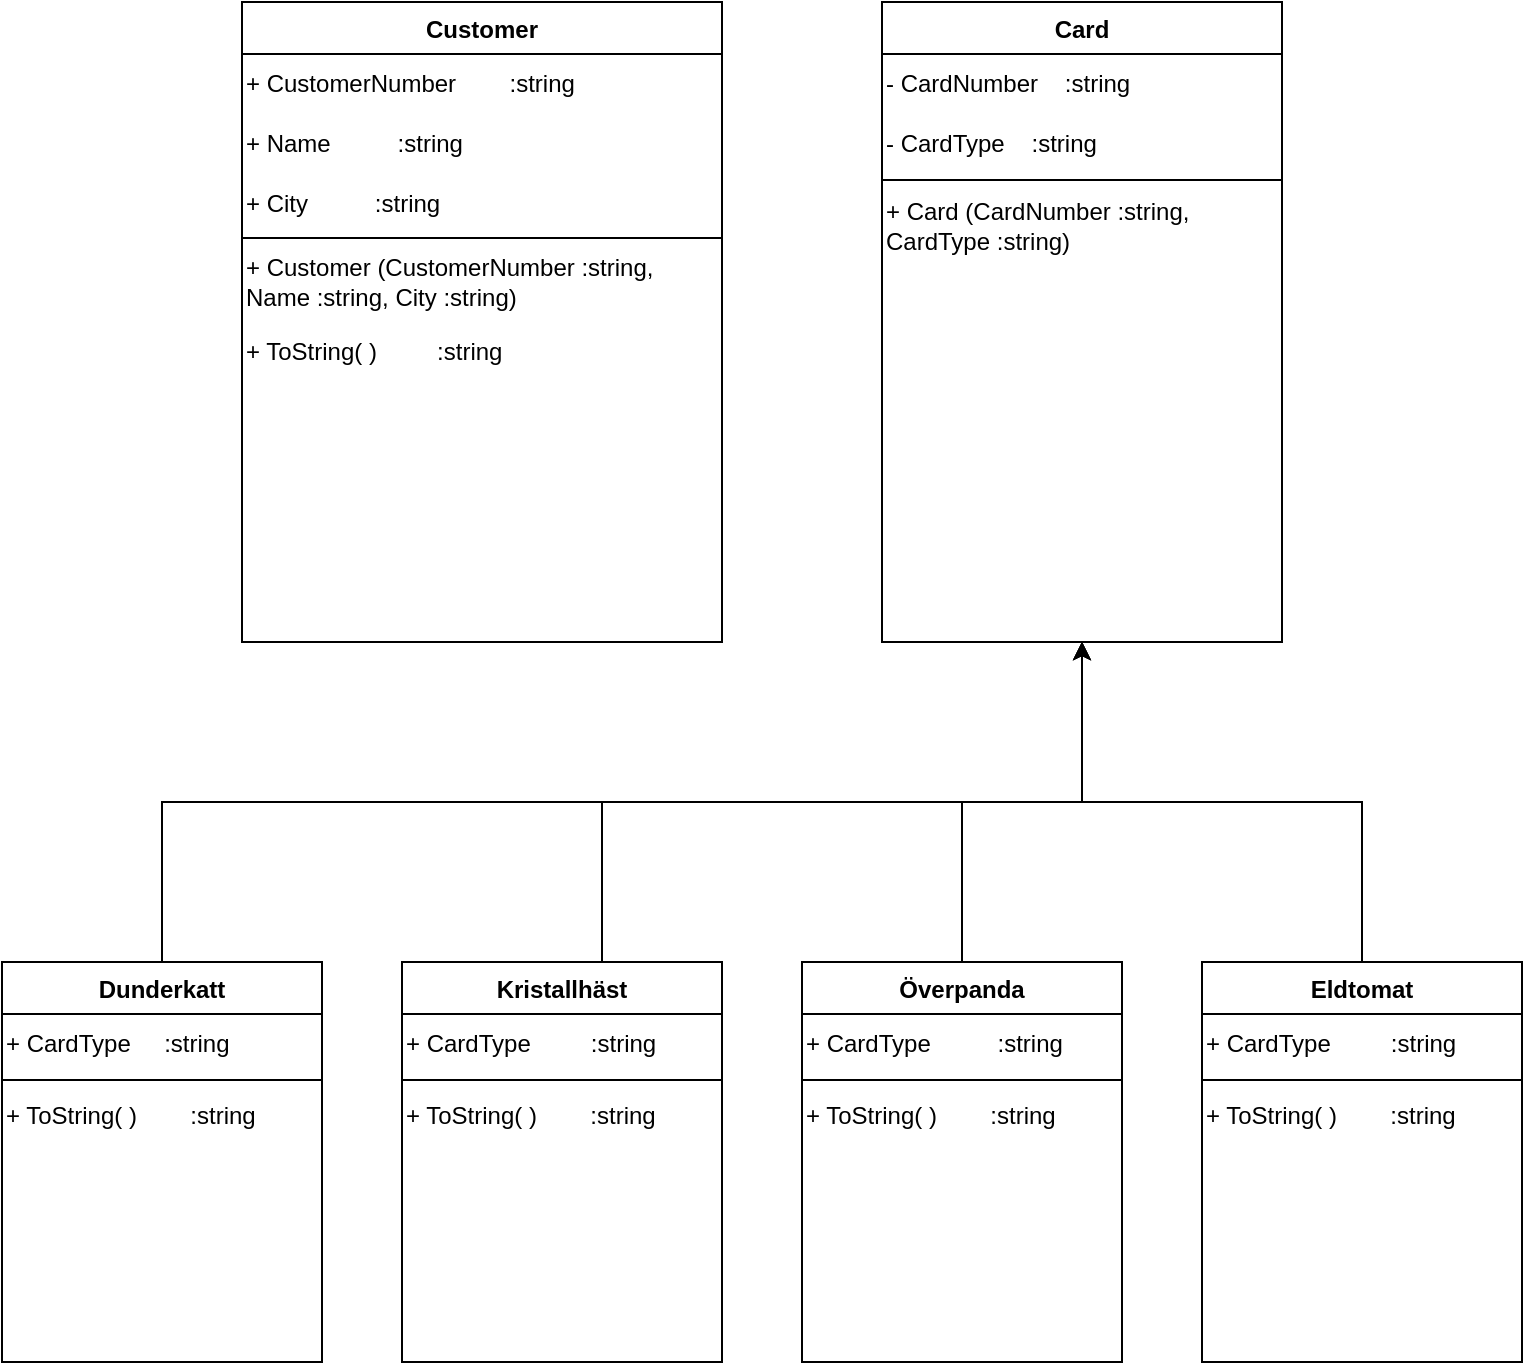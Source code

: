 <mxfile version="20.8.5" type="github">
  <diagram id="C5RBs43oDa-KdzZeNtuy" name="Page-1">
    <mxGraphModel dx="2074" dy="1148" grid="1" gridSize="10" guides="1" tooltips="1" connect="1" arrows="1" fold="1" page="1" pageScale="1" pageWidth="827" pageHeight="1169" math="0" shadow="0">
      <root>
        <mxCell id="WIyWlLk6GJQsqaUBKTNV-0" />
        <mxCell id="WIyWlLk6GJQsqaUBKTNV-1" parent="WIyWlLk6GJQsqaUBKTNV-0" />
        <mxCell id="zkfFHV4jXpPFQw0GAbJ--0" value="Customer" style="swimlane;fontStyle=1;align=center;verticalAlign=top;childLayout=stackLayout;horizontal=1;startSize=26;horizontalStack=0;resizeParent=1;resizeLast=0;collapsible=1;marginBottom=0;rounded=0;shadow=0;strokeWidth=1;" parent="WIyWlLk6GJQsqaUBKTNV-1" vertex="1">
          <mxGeometry x="160" y="160" width="240" height="320" as="geometry">
            <mxRectangle x="230" y="140" width="160" height="26" as="alternateBounds" />
          </mxGeometry>
        </mxCell>
        <mxCell id="e73yHU7i_NBP-lOzD5s7-2" value="+ CustomerNumber&amp;nbsp;&lt;span style=&quot;white-space: pre;&quot;&gt;	&lt;span style=&quot;white-space: pre;&quot;&gt;	&lt;span style=&quot;white-space: pre;&quot;&gt;	&lt;/span&gt; &lt;/span&gt; &lt;/span&gt;&amp;nbsp; :string" style="text;html=1;align=left;verticalAlign=middle;resizable=0;points=[];autosize=1;strokeColor=none;fillColor=none;" vertex="1" parent="zkfFHV4jXpPFQw0GAbJ--0">
          <mxGeometry y="26" width="240" height="30" as="geometry" />
        </mxCell>
        <mxCell id="e73yHU7i_NBP-lOzD5s7-3" value="+ Name&lt;span style=&quot;white-space: pre;&quot;&gt;	&lt;/span&gt;&lt;span style=&quot;white-space: pre;&quot;&gt;	&lt;/span&gt;&lt;span style=&quot;white-space: pre;&quot;&gt;	&lt;span style=&quot;white-space: pre;&quot;&gt;	&lt;/span&gt;&lt;span style=&quot;white-space: pre;&quot;&gt;	&lt;span style=&quot;white-space: pre;&quot;&gt;	&lt;/span&gt; &lt;/span&gt; &lt;/span&gt;&amp;nbsp; :string" style="text;html=1;align=left;verticalAlign=middle;resizable=0;points=[];autosize=1;strokeColor=none;fillColor=none;" vertex="1" parent="zkfFHV4jXpPFQw0GAbJ--0">
          <mxGeometry y="56" width="240" height="30" as="geometry" />
        </mxCell>
        <mxCell id="e73yHU7i_NBP-lOzD5s7-4" value="+ City&lt;span style=&quot;white-space: pre;&quot;&gt;	&lt;/span&gt;&lt;span style=&quot;white-space: pre;&quot;&gt;	&lt;/span&gt;&lt;span style=&quot;white-space: pre;&quot;&gt;	&lt;/span&gt;&lt;span style=&quot;white-space: pre;&quot;&gt;	&lt;/span&gt;&lt;span style=&quot;white-space: pre;&quot;&gt;	&lt;span style=&quot;white-space: pre;&quot;&gt;	&lt;/span&gt; &lt;/span&gt;&amp;nbsp; &amp;nbsp;:string" style="text;html=1;align=left;verticalAlign=middle;resizable=0;points=[];autosize=1;strokeColor=none;fillColor=none;" vertex="1" parent="zkfFHV4jXpPFQw0GAbJ--0">
          <mxGeometry y="86" width="240" height="30" as="geometry" />
        </mxCell>
        <mxCell id="zkfFHV4jXpPFQw0GAbJ--4" value="" style="line;html=1;strokeWidth=1;align=left;verticalAlign=middle;spacingTop=-1;spacingLeft=3;spacingRight=3;rotatable=0;labelPosition=right;points=[];portConstraint=eastwest;" parent="zkfFHV4jXpPFQw0GAbJ--0" vertex="1">
          <mxGeometry y="116" width="240" height="4" as="geometry" />
        </mxCell>
        <mxCell id="e73yHU7i_NBP-lOzD5s7-5" value="+ Customer (CustomerNumber :string, &lt;br&gt;Name :string, City :string)" style="text;html=1;align=left;verticalAlign=middle;resizable=0;points=[];autosize=1;strokeColor=none;fillColor=none;" vertex="1" parent="zkfFHV4jXpPFQw0GAbJ--0">
          <mxGeometry y="120" width="240" height="40" as="geometry" />
        </mxCell>
        <mxCell id="e73yHU7i_NBP-lOzD5s7-6" value="+ ToString( )&lt;span style=&quot;white-space: pre;&quot;&gt;	&lt;/span&gt;&lt;span style=&quot;white-space: pre;&quot;&gt;	&lt;/span&gt;&lt;span style=&quot;white-space: pre;&quot;&gt;	&lt;/span&gt;&lt;span style=&quot;white-space: pre;&quot;&gt;	&lt;span style=&quot;white-space: pre;&quot;&gt;	&lt;/span&gt; &lt;/span&gt;&amp;nbsp; &amp;nbsp;:string" style="text;html=1;align=left;verticalAlign=middle;resizable=0;points=[];autosize=1;strokeColor=none;fillColor=none;" vertex="1" parent="zkfFHV4jXpPFQw0GAbJ--0">
          <mxGeometry y="160" width="240" height="30" as="geometry" />
        </mxCell>
        <mxCell id="zkfFHV4jXpPFQw0GAbJ--17" value="Card" style="swimlane;fontStyle=1;align=center;verticalAlign=top;childLayout=stackLayout;horizontal=1;startSize=26;horizontalStack=0;resizeParent=1;resizeLast=0;collapsible=1;marginBottom=0;rounded=0;shadow=0;strokeWidth=1;" parent="WIyWlLk6GJQsqaUBKTNV-1" vertex="1">
          <mxGeometry x="480" y="160" width="200" height="320" as="geometry">
            <mxRectangle x="550" y="140" width="160" height="26" as="alternateBounds" />
          </mxGeometry>
        </mxCell>
        <mxCell id="e73yHU7i_NBP-lOzD5s7-7" value="- CardNumber&lt;span style=&quot;white-space: pre;&quot;&gt;	&lt;/span&gt;&lt;span style=&quot;white-space: pre;&quot;&gt;	&lt;/span&gt;&lt;span style=&quot;white-space: pre;&quot;&gt;	&lt;/span&gt;&lt;span style=&quot;white-space: pre;&quot;&gt;	&lt;/span&gt;:string" style="text;html=1;align=left;verticalAlign=middle;resizable=0;points=[];autosize=1;strokeColor=none;fillColor=none;" vertex="1" parent="zkfFHV4jXpPFQw0GAbJ--17">
          <mxGeometry y="26" width="200" height="30" as="geometry" />
        </mxCell>
        <mxCell id="e73yHU7i_NBP-lOzD5s7-8" value="- CardType&lt;span style=&quot;white-space: pre;&quot;&gt;	&lt;/span&gt;&lt;span style=&quot;white-space: pre;&quot;&gt;	&lt;/span&gt;&lt;span style=&quot;white-space: pre;&quot;&gt;	&lt;/span&gt;&lt;span style=&quot;white-space: pre;&quot;&gt;	&lt;/span&gt;:string" style="text;html=1;align=left;verticalAlign=middle;resizable=0;points=[];autosize=1;strokeColor=none;fillColor=none;" vertex="1" parent="zkfFHV4jXpPFQw0GAbJ--17">
          <mxGeometry y="56" width="200" height="30" as="geometry" />
        </mxCell>
        <mxCell id="zkfFHV4jXpPFQw0GAbJ--23" value="" style="line;html=1;strokeWidth=1;align=left;verticalAlign=middle;spacingTop=-1;spacingLeft=3;spacingRight=3;rotatable=0;labelPosition=right;points=[];portConstraint=eastwest;" parent="zkfFHV4jXpPFQw0GAbJ--17" vertex="1">
          <mxGeometry y="86" width="200" height="6" as="geometry" />
        </mxCell>
        <mxCell id="e73yHU7i_NBP-lOzD5s7-9" value="+ Card (CardNumber :string, &lt;br&gt;CardType :string)&amp;nbsp;" style="text;html=1;align=left;verticalAlign=middle;resizable=0;points=[];autosize=1;strokeColor=none;fillColor=none;" vertex="1" parent="zkfFHV4jXpPFQw0GAbJ--17">
          <mxGeometry y="92" width="200" height="40" as="geometry" />
        </mxCell>
        <mxCell id="e73yHU7i_NBP-lOzD5s7-43" style="edgeStyle=orthogonalEdgeStyle;rounded=0;orthogonalLoop=1;jettySize=auto;html=1;entryX=0.5;entryY=1;entryDx=0;entryDy=0;" edge="1" parent="WIyWlLk6GJQsqaUBKTNV-1" source="e73yHU7i_NBP-lOzD5s7-11" target="zkfFHV4jXpPFQw0GAbJ--17">
          <mxGeometry relative="1" as="geometry" />
        </mxCell>
        <mxCell id="e73yHU7i_NBP-lOzD5s7-11" value="Eldtomat" style="swimlane;fontStyle=1;align=center;verticalAlign=top;childLayout=stackLayout;horizontal=1;startSize=26;horizontalStack=0;resizeParent=1;resizeLast=0;collapsible=1;marginBottom=0;rounded=0;shadow=0;strokeWidth=1;" vertex="1" parent="WIyWlLk6GJQsqaUBKTNV-1">
          <mxGeometry x="640" y="640" width="160" height="200" as="geometry">
            <mxRectangle x="550" y="140" width="160" height="26" as="alternateBounds" />
          </mxGeometry>
        </mxCell>
        <mxCell id="e73yHU7i_NBP-lOzD5s7-12" value="+ CardType	&lt;span style=&quot;border-color: var(--border-color);&quot;&gt;	&lt;/span&gt;&amp;nbsp; &amp;nbsp;&lt;span style=&quot;white-space: pre;&quot;&gt;	&lt;/span&gt;&lt;span style=&quot;white-space: pre;&quot;&gt;	&lt;/span&gt;&amp;nbsp; &amp;nbsp;:string" style="text;html=1;align=left;verticalAlign=middle;resizable=0;points=[];autosize=1;strokeColor=none;fillColor=none;" vertex="1" parent="e73yHU7i_NBP-lOzD5s7-11">
          <mxGeometry y="26" width="160" height="30" as="geometry" />
        </mxCell>
        <mxCell id="e73yHU7i_NBP-lOzD5s7-14" value="" style="line;html=1;strokeWidth=1;align=left;verticalAlign=middle;spacingTop=-1;spacingLeft=3;spacingRight=3;rotatable=0;labelPosition=right;points=[];portConstraint=eastwest;" vertex="1" parent="e73yHU7i_NBP-lOzD5s7-11">
          <mxGeometry y="56" width="160" height="6" as="geometry" />
        </mxCell>
        <mxCell id="e73yHU7i_NBP-lOzD5s7-15" value="+ ToString( )	&lt;span style=&quot;border-color: var(--border-color);&quot;&gt;	&lt;/span&gt;&lt;span style=&quot;border-color: var(--border-color);&quot;&gt;	&lt;/span&gt;&lt;span style=&quot;border-color: var(--border-color);&quot;&gt;	&lt;span style=&quot;border-color: var(--border-color);&quot;&gt;	&lt;/span&gt; &lt;/span&gt;&amp;nbsp; &amp;nbsp;&lt;span style=&quot;white-space: pre;&quot;&gt;	&lt;/span&gt;&amp;nbsp; &amp;nbsp;:string" style="text;html=1;align=left;verticalAlign=middle;resizable=0;points=[];autosize=1;strokeColor=none;fillColor=none;" vertex="1" parent="e73yHU7i_NBP-lOzD5s7-11">
          <mxGeometry y="62" width="160" height="30" as="geometry" />
        </mxCell>
        <mxCell id="e73yHU7i_NBP-lOzD5s7-44" style="edgeStyle=orthogonalEdgeStyle;rounded=0;orthogonalLoop=1;jettySize=auto;html=1;entryX=0.5;entryY=1;entryDx=0;entryDy=0;" edge="1" parent="WIyWlLk6GJQsqaUBKTNV-1" source="e73yHU7i_NBP-lOzD5s7-16" target="zkfFHV4jXpPFQw0GAbJ--17">
          <mxGeometry relative="1" as="geometry" />
        </mxCell>
        <mxCell id="e73yHU7i_NBP-lOzD5s7-16" value="Överpanda" style="swimlane;fontStyle=1;align=center;verticalAlign=top;childLayout=stackLayout;horizontal=1;startSize=26;horizontalStack=0;resizeParent=1;resizeLast=0;collapsible=1;marginBottom=0;rounded=0;shadow=0;strokeWidth=1;" vertex="1" parent="WIyWlLk6GJQsqaUBKTNV-1">
          <mxGeometry x="440" y="640" width="160" height="200" as="geometry">
            <mxRectangle x="550" y="140" width="160" height="26" as="alternateBounds" />
          </mxGeometry>
        </mxCell>
        <mxCell id="e73yHU7i_NBP-lOzD5s7-18" value="+ CardType	&lt;span style=&quot;border-color: var(--border-color);&quot;&gt;	&lt;/span&gt;&amp;nbsp; &amp;nbsp;&lt;span style=&quot;white-space: pre;&quot;&gt;	&lt;/span&gt;&lt;span style=&quot;white-space: pre;&quot;&gt;	&lt;/span&gt;&amp;nbsp; &amp;nbsp; :string" style="text;html=1;align=left;verticalAlign=middle;resizable=0;points=[];autosize=1;strokeColor=none;fillColor=none;" vertex="1" parent="e73yHU7i_NBP-lOzD5s7-16">
          <mxGeometry y="26" width="160" height="30" as="geometry" />
        </mxCell>
        <mxCell id="e73yHU7i_NBP-lOzD5s7-19" value="" style="line;html=1;strokeWidth=1;align=left;verticalAlign=middle;spacingTop=-1;spacingLeft=3;spacingRight=3;rotatable=0;labelPosition=right;points=[];portConstraint=eastwest;" vertex="1" parent="e73yHU7i_NBP-lOzD5s7-16">
          <mxGeometry y="56" width="160" height="6" as="geometry" />
        </mxCell>
        <mxCell id="e73yHU7i_NBP-lOzD5s7-20" value="+ ToString( )	&lt;span style=&quot;border-color: var(--border-color);&quot;&gt;	&lt;/span&gt;&lt;span style=&quot;border-color: var(--border-color);&quot;&gt;	&lt;/span&gt;&lt;span style=&quot;border-color: var(--border-color);&quot;&gt;	&lt;span style=&quot;border-color: var(--border-color);&quot;&gt;	&lt;/span&gt; &lt;/span&gt;&amp;nbsp; &amp;nbsp;&lt;span style=&quot;white-space: pre;&quot;&gt;	&lt;/span&gt;&amp;nbsp; &amp;nbsp;:string" style="text;html=1;align=left;verticalAlign=middle;resizable=0;points=[];autosize=1;strokeColor=none;fillColor=none;" vertex="1" parent="e73yHU7i_NBP-lOzD5s7-16">
          <mxGeometry y="62" width="160" height="30" as="geometry" />
        </mxCell>
        <mxCell id="e73yHU7i_NBP-lOzD5s7-45" style="edgeStyle=orthogonalEdgeStyle;rounded=0;orthogonalLoop=1;jettySize=auto;html=1;entryX=0.5;entryY=1;entryDx=0;entryDy=0;" edge="1" parent="WIyWlLk6GJQsqaUBKTNV-1" source="e73yHU7i_NBP-lOzD5s7-21" target="zkfFHV4jXpPFQw0GAbJ--17">
          <mxGeometry relative="1" as="geometry">
            <Array as="points">
              <mxPoint x="340" y="560" />
              <mxPoint x="580" y="560" />
            </Array>
          </mxGeometry>
        </mxCell>
        <mxCell id="e73yHU7i_NBP-lOzD5s7-21" value="Kristallhäst" style="swimlane;fontStyle=1;align=center;verticalAlign=top;childLayout=stackLayout;horizontal=1;startSize=26;horizontalStack=0;resizeParent=1;resizeLast=0;collapsible=1;marginBottom=0;rounded=0;shadow=0;strokeWidth=1;" vertex="1" parent="WIyWlLk6GJQsqaUBKTNV-1">
          <mxGeometry x="240" y="640" width="160" height="200" as="geometry">
            <mxRectangle x="550" y="140" width="160" height="26" as="alternateBounds" />
          </mxGeometry>
        </mxCell>
        <mxCell id="e73yHU7i_NBP-lOzD5s7-22" value="+ CardType	&lt;span style=&quot;border-color: var(--border-color);&quot;&gt;	&lt;/span&gt;&amp;nbsp; &amp;nbsp;&lt;span style=&quot;white-space: pre;&quot;&gt;	&lt;/span&gt;&lt;span style=&quot;white-space: pre;&quot;&gt;	&lt;/span&gt;&amp;nbsp; &amp;nbsp;:string" style="text;html=1;align=left;verticalAlign=middle;resizable=0;points=[];autosize=1;strokeColor=none;fillColor=none;" vertex="1" parent="e73yHU7i_NBP-lOzD5s7-21">
          <mxGeometry y="26" width="160" height="30" as="geometry" />
        </mxCell>
        <mxCell id="e73yHU7i_NBP-lOzD5s7-24" value="" style="line;html=1;strokeWidth=1;align=left;verticalAlign=middle;spacingTop=-1;spacingLeft=3;spacingRight=3;rotatable=0;labelPosition=right;points=[];portConstraint=eastwest;" vertex="1" parent="e73yHU7i_NBP-lOzD5s7-21">
          <mxGeometry y="56" width="160" height="6" as="geometry" />
        </mxCell>
        <mxCell id="e73yHU7i_NBP-lOzD5s7-25" value="+ ToString( )	&lt;span style=&quot;border-color: var(--border-color);&quot;&gt;	&lt;/span&gt;&lt;span style=&quot;border-color: var(--border-color);&quot;&gt;	&lt;/span&gt;&lt;span style=&quot;border-color: var(--border-color);&quot;&gt;	&lt;span style=&quot;border-color: var(--border-color);&quot;&gt;	&lt;/span&gt; &lt;/span&gt;&amp;nbsp; &lt;span style=&quot;white-space: pre;&quot;&gt;	&lt;/span&gt;&lt;span style=&quot;white-space: pre;&quot;&gt;	&lt;/span&gt;&amp;nbsp;&amp;nbsp;&amp;nbsp;:string" style="text;html=1;align=left;verticalAlign=middle;resizable=0;points=[];autosize=1;strokeColor=none;fillColor=none;" vertex="1" parent="e73yHU7i_NBP-lOzD5s7-21">
          <mxGeometry y="62" width="160" height="30" as="geometry" />
        </mxCell>
        <mxCell id="e73yHU7i_NBP-lOzD5s7-52" style="edgeStyle=orthogonalEdgeStyle;rounded=0;orthogonalLoop=1;jettySize=auto;html=1;entryX=0.5;entryY=1;entryDx=0;entryDy=0;" edge="1" parent="WIyWlLk6GJQsqaUBKTNV-1" source="e73yHU7i_NBP-lOzD5s7-47" target="zkfFHV4jXpPFQw0GAbJ--17">
          <mxGeometry relative="1" as="geometry">
            <Array as="points">
              <mxPoint x="120" y="560" />
              <mxPoint x="580" y="560" />
            </Array>
          </mxGeometry>
        </mxCell>
        <mxCell id="e73yHU7i_NBP-lOzD5s7-47" value="Dunderkatt" style="swimlane;fontStyle=1;align=center;verticalAlign=top;childLayout=stackLayout;horizontal=1;startSize=26;horizontalStack=0;resizeParent=1;resizeLast=0;collapsible=1;marginBottom=0;rounded=0;shadow=0;strokeWidth=1;" vertex="1" parent="WIyWlLk6GJQsqaUBKTNV-1">
          <mxGeometry x="40" y="640" width="160" height="200" as="geometry">
            <mxRectangle x="550" y="140" width="160" height="26" as="alternateBounds" />
          </mxGeometry>
        </mxCell>
        <mxCell id="e73yHU7i_NBP-lOzD5s7-48" value="+ CardType&lt;span style=&quot;white-space: pre;&quot;&gt;	&lt;/span&gt;&lt;span style=&quot;white-space: pre;&quot;&gt;	&lt;/span&gt;&amp;nbsp; &amp;nbsp;:string" style="text;html=1;align=left;verticalAlign=middle;resizable=0;points=[];autosize=1;strokeColor=none;fillColor=none;" vertex="1" parent="e73yHU7i_NBP-lOzD5s7-47">
          <mxGeometry y="26" width="160" height="30" as="geometry" />
        </mxCell>
        <mxCell id="e73yHU7i_NBP-lOzD5s7-50" value="" style="line;html=1;strokeWidth=1;align=left;verticalAlign=middle;spacingTop=-1;spacingLeft=3;spacingRight=3;rotatable=0;labelPosition=right;points=[];portConstraint=eastwest;" vertex="1" parent="e73yHU7i_NBP-lOzD5s7-47">
          <mxGeometry y="56" width="160" height="6" as="geometry" />
        </mxCell>
        <mxCell id="e73yHU7i_NBP-lOzD5s7-51" value="+ ToString( )	&lt;span style=&quot;border-color: var(--border-color);&quot;&gt;	&lt;/span&gt;&lt;span style=&quot;border-color: var(--border-color);&quot;&gt;	&lt;/span&gt;&lt;span style=&quot;border-color: var(--border-color);&quot;&gt;	&lt;span style=&quot;border-color: var(--border-color);&quot;&gt;	&lt;/span&gt; &lt;/span&gt;&amp;nbsp; &amp;nbsp;&lt;span style=&quot;white-space: pre;&quot;&gt;	&lt;/span&gt;&amp;nbsp; &amp;nbsp;:string" style="text;html=1;align=left;verticalAlign=middle;resizable=0;points=[];autosize=1;strokeColor=none;fillColor=none;" vertex="1" parent="e73yHU7i_NBP-lOzD5s7-47">
          <mxGeometry y="62" width="160" height="30" as="geometry" />
        </mxCell>
      </root>
    </mxGraphModel>
  </diagram>
</mxfile>
